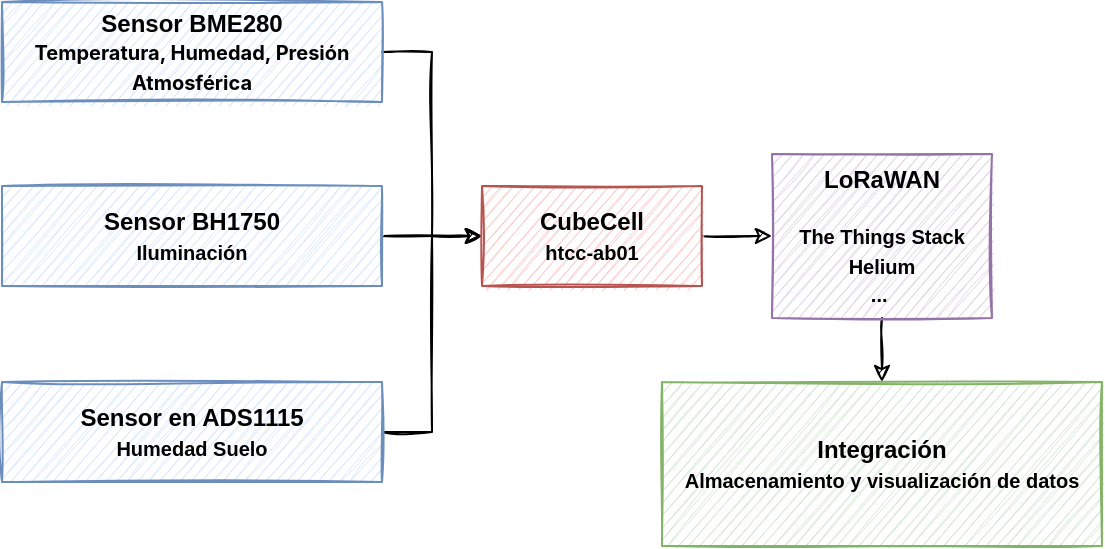 <mxfile version="20.3.0" type="device"><diagram id="nyekF5W1-ZzjuTfl_zl1" name="Página-1"><mxGraphModel dx="652" dy="425" grid="0" gridSize="10" guides="1" tooltips="1" connect="1" arrows="1" fold="1" page="1" pageScale="1" pageWidth="583" pageHeight="413" math="0" shadow="0"><root><mxCell id="0"/><mxCell id="1" parent="0"/><mxCell id="bgMgVw-5l8Etub2wn-Z0-8" style="edgeStyle=orthogonalEdgeStyle;rounded=0;orthogonalLoop=1;jettySize=auto;html=1;exitX=1;exitY=0.5;exitDx=0;exitDy=0;entryX=0;entryY=0.5;entryDx=0;entryDy=0;fontSize=10;fontColor=#000000;sketch=1;" edge="1" parent="1" source="bgMgVw-5l8Etub2wn-Z0-1" target="bgMgVw-5l8Etub2wn-Z0-4"><mxGeometry relative="1" as="geometry"/></mxCell><mxCell id="bgMgVw-5l8Etub2wn-Z0-1" value="&lt;b&gt;Sensor BME280&lt;br&gt;&lt;span style=&quot;font-family: -apple-system, &amp;quot;system-ui&amp;quot;, &amp;quot;Segoe UI&amp;quot;, Helvetica, Arial, sans-serif, &amp;quot;Apple Color Emoji&amp;quot;, &amp;quot;Segoe UI Emoji&amp;quot;; text-align: start;&quot;&gt;&lt;font style=&quot;font-size: 10px;&quot;&gt;Temperatura, Humedad, Presión Atmosférica&lt;/font&gt;&lt;/span&gt;&lt;/b&gt;" style="rounded=0;whiteSpace=wrap;html=1;fillColor=#dae8fc;strokeColor=#6c8ebf;sketch=1;" vertex="1" parent="1"><mxGeometry x="17" y="60" width="190" height="50" as="geometry"/></mxCell><mxCell id="bgMgVw-5l8Etub2wn-Z0-10" style="edgeStyle=none;rounded=0;sketch=1;orthogonalLoop=1;jettySize=auto;html=1;entryX=0;entryY=0.5;entryDx=0;entryDy=0;fontSize=10;fontColor=#000000;" edge="1" parent="1" source="bgMgVw-5l8Etub2wn-Z0-2" target="bgMgVw-5l8Etub2wn-Z0-4"><mxGeometry relative="1" as="geometry"/></mxCell><mxCell id="bgMgVw-5l8Etub2wn-Z0-2" value="&lt;b&gt;Sensor BH1750&lt;br&gt;&lt;font style=&quot;font-size: 10px;&quot;&gt;Iluminación&lt;/font&gt;&lt;/b&gt;" style="rounded=0;whiteSpace=wrap;html=1;fillColor=#dae8fc;strokeColor=#6c8ebf;sketch=1;" vertex="1" parent="1"><mxGeometry x="17" y="152" width="190" height="50" as="geometry"/></mxCell><mxCell id="bgMgVw-5l8Etub2wn-Z0-13" style="edgeStyle=orthogonalEdgeStyle;rounded=0;sketch=1;orthogonalLoop=1;jettySize=auto;html=1;exitX=1;exitY=0.5;exitDx=0;exitDy=0;entryX=0;entryY=0.5;entryDx=0;entryDy=0;fontSize=10;fontColor=#000000;" edge="1" parent="1" source="bgMgVw-5l8Etub2wn-Z0-3" target="bgMgVw-5l8Etub2wn-Z0-4"><mxGeometry relative="1" as="geometry"/></mxCell><mxCell id="bgMgVw-5l8Etub2wn-Z0-3" value="&lt;b&gt;Sensor en ADS1115&lt;br&gt;&lt;font style=&quot;font-size: 10px;&quot;&gt;Humedad Suelo&lt;/font&gt;&lt;/b&gt;" style="rounded=0;whiteSpace=wrap;html=1;fillColor=#dae8fc;strokeColor=#6c8ebf;sketch=1;" vertex="1" parent="1"><mxGeometry x="17" y="250" width="190" height="50" as="geometry"/></mxCell><mxCell id="bgMgVw-5l8Etub2wn-Z0-14" style="edgeStyle=orthogonalEdgeStyle;rounded=0;sketch=1;orthogonalLoop=1;jettySize=auto;html=1;exitX=1;exitY=0.5;exitDx=0;exitDy=0;entryX=0;entryY=0.5;entryDx=0;entryDy=0;fontSize=10;fontColor=#000000;" edge="1" parent="1" source="bgMgVw-5l8Etub2wn-Z0-4" target="bgMgVw-5l8Etub2wn-Z0-5"><mxGeometry relative="1" as="geometry"/></mxCell><mxCell id="bgMgVw-5l8Etub2wn-Z0-4" value="&lt;b&gt;CubeCell&lt;br&gt;&lt;font style=&quot;font-size: 10px;&quot;&gt;htcc-ab01&lt;/font&gt;&lt;/b&gt;" style="rounded=0;whiteSpace=wrap;html=1;fillColor=#f8cecc;strokeColor=#b85450;sketch=1;" vertex="1" parent="1"><mxGeometry x="257" y="152" width="110" height="50" as="geometry"/></mxCell><mxCell id="bgMgVw-5l8Etub2wn-Z0-15" style="edgeStyle=orthogonalEdgeStyle;rounded=0;sketch=1;orthogonalLoop=1;jettySize=auto;html=1;exitX=0.5;exitY=1;exitDx=0;exitDy=0;entryX=0.5;entryY=0;entryDx=0;entryDy=0;fontSize=10;fontColor=#000000;" edge="1" parent="1" source="bgMgVw-5l8Etub2wn-Z0-5" target="bgMgVw-5l8Etub2wn-Z0-7"><mxGeometry relative="1" as="geometry"/></mxCell><mxCell id="bgMgVw-5l8Etub2wn-Z0-5" value="&lt;b style=&quot;&quot;&gt;&lt;font style=&quot;font-size: 12px;&quot;&gt;LoRaWAN&lt;/font&gt;&lt;br&gt;&lt;br&gt;&lt;span style=&quot;font-size: 10px;&quot;&gt;The Things Stack&lt;/span&gt;&lt;br&gt;&lt;span style=&quot;font-size: 10px;&quot;&gt;Helium&lt;/span&gt;&lt;br&gt;&lt;span style=&quot;font-size: 10px;&quot;&gt;...&amp;nbsp;&lt;/span&gt;&lt;/b&gt;" style="rounded=0;whiteSpace=wrap;html=1;sketch=1;fillColor=#e1d5e7;strokeColor=#9673a6;" vertex="1" parent="1"><mxGeometry x="402" y="136" width="110" height="82" as="geometry"/></mxCell><mxCell id="bgMgVw-5l8Etub2wn-Z0-7" value="&lt;b&gt;Integración&lt;br&gt;&lt;font style=&quot;font-size: 10px;&quot;&gt;Almacenamiento y visualización de datos&lt;/font&gt;&lt;/b&gt;" style="rounded=0;whiteSpace=wrap;html=1;sketch=1;fillColor=#d5e8d4;strokeColor=#82b366;" vertex="1" parent="1"><mxGeometry x="347" y="250" width="220" height="82" as="geometry"/></mxCell></root></mxGraphModel></diagram></mxfile>